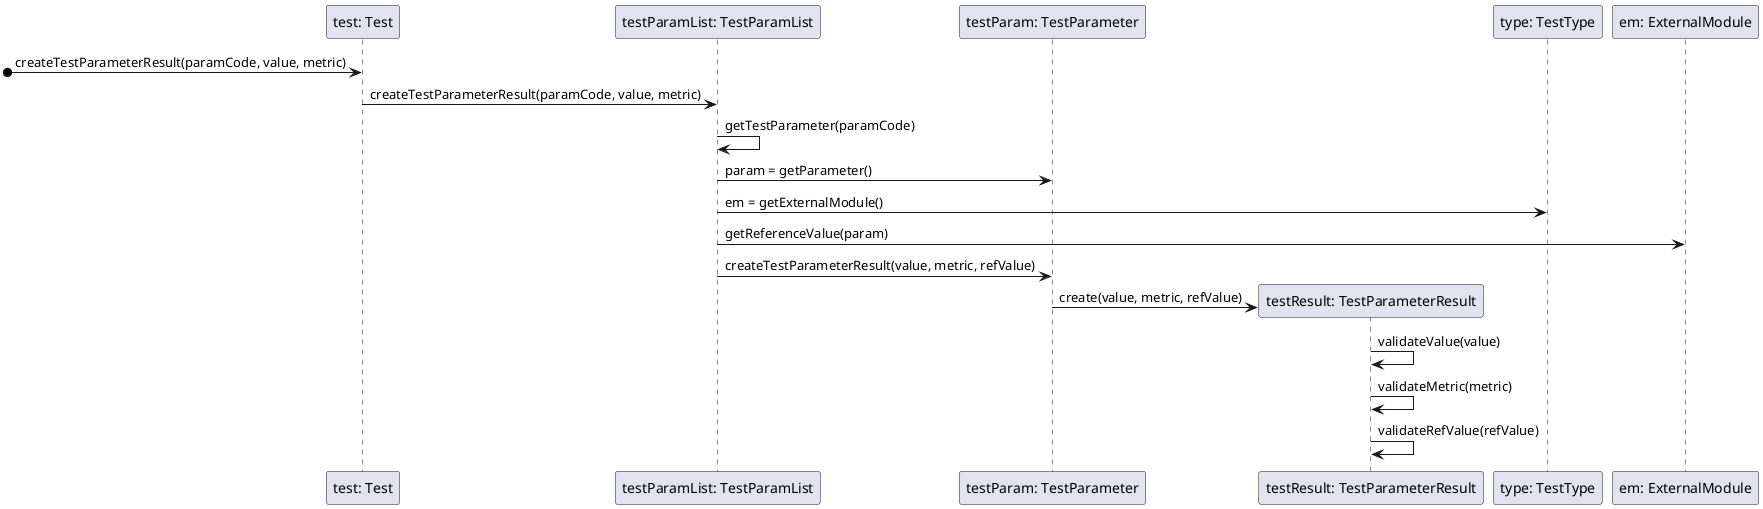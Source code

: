@startuml
participant "test: Test" as test
participant "testParamList: TestParamList" as tpstore
participant "testParam: TestParameter" as testParam
participant "testResult: TestParameterResult" as testResult
participant "type: TestType" as type
participant "em: ExternalModule" as em

[o-> test : createTestParameterResult(paramCode, value, metric)
test -> tpstore: createTestParameterResult(paramCode, value, metric)
tpstore -> tpstore : getTestParameter(paramCode)
tpstore -> testParam : param = getParameter()
tpstore -> type : em = getExternalModule()
tpstore -> em : getReferenceValue(param)
tpstore -> testParam : createTestParameterResult(value, metric, refValue)
create testResult
testParam -> testResult : create(value, metric, refValue)
testResult -> testResult : validateValue(value)
testResult -> testResult : validateMetric(metric)
testResult -> testResult : validateRefValue(refValue)
@enduml